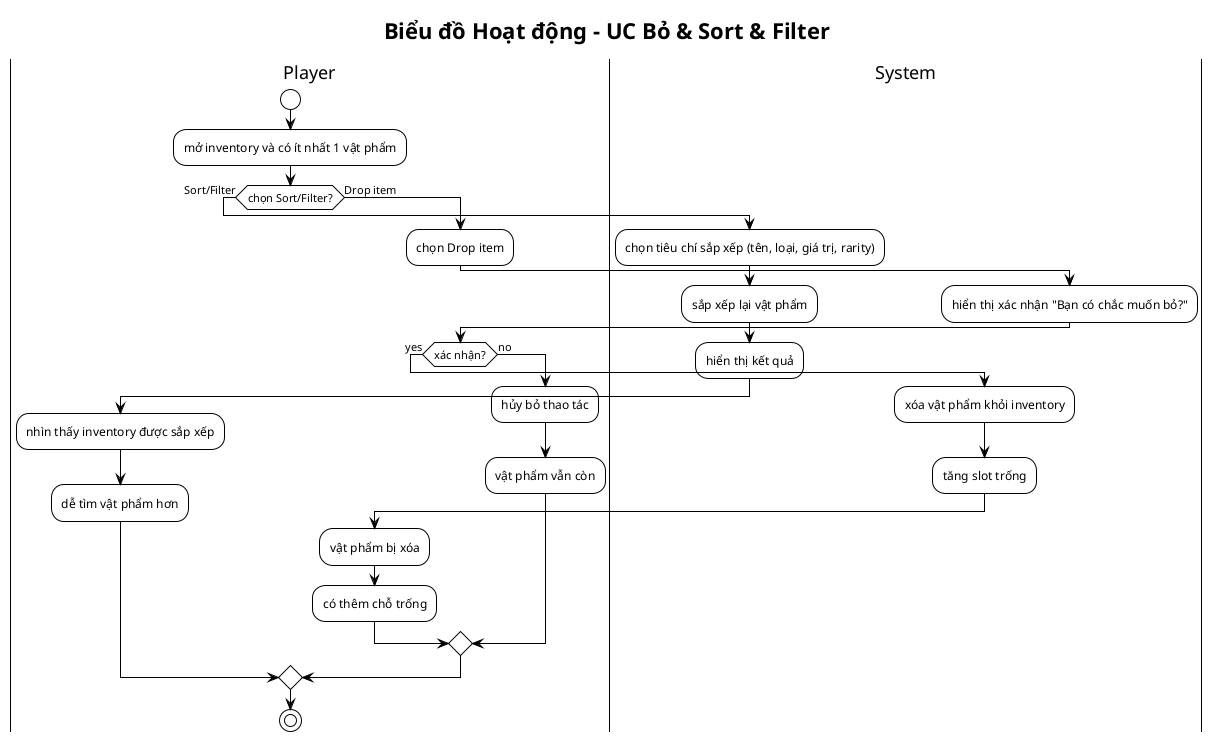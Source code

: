 @startuml Activity_UC4_Bo_Sort_Filter
!theme plain

title Biểu đồ Hoạt động - UC Bỏ & Sort & Filter

|Player|
start
:mở inventory và có ít nhất 1 vật phẩm;

if (chọn Sort/Filter?) then (Sort/Filter)
  |System|
  :chọn tiêu chí sắp xếp (tên, loại, giá trị, rarity);
  :sắp xếp lại vật phẩm;
  :hiển thị kết quả;
  
  |Player|
  :nhìn thấy inventory được sắp xếp;
  :dễ tìm vật phẩm hơn;
  
else (Drop item)
  |Player|
  :chọn Drop item;
  
  |System|
  :hiển thị xác nhận "Bạn có chắc muốn bỏ?";
  
  |Player|
  if (xác nhận?) then (yes)
    |System|
    :xóa vật phẩm khỏi inventory;
    :tăng slot trống;
    
    |Player|
    :vật phẩm bị xóa;
    :có thêm chỗ trống;
    
  else (no)
    |Player|
    :hủy bỏ thao tác;
    :vật phẩm vẫn còn;
  endif
endif

stop

@enduml


